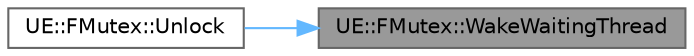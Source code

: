 digraph "UE::FMutex::WakeWaitingThread"
{
 // INTERACTIVE_SVG=YES
 // LATEX_PDF_SIZE
  bgcolor="transparent";
  edge [fontname=Helvetica,fontsize=10,labelfontname=Helvetica,labelfontsize=10];
  node [fontname=Helvetica,fontsize=10,shape=box,height=0.2,width=0.4];
  rankdir="RL";
  Node1 [id="Node000001",label="UE::FMutex::WakeWaitingThread",height=0.2,width=0.4,color="gray40", fillcolor="grey60", style="filled", fontcolor="black",tooltip=" "];
  Node1 -> Node2 [id="edge1_Node000001_Node000002",dir="back",color="steelblue1",style="solid",tooltip=" "];
  Node2 [id="Node000002",label="UE::FMutex::Unlock",height=0.2,width=0.4,color="grey40", fillcolor="white", style="filled",URL="$d1/d56/classUE_1_1FMutex.html#a8c1d78c58e5bd7626ef9d1ef37dfcc50",tooltip=" "];
}
